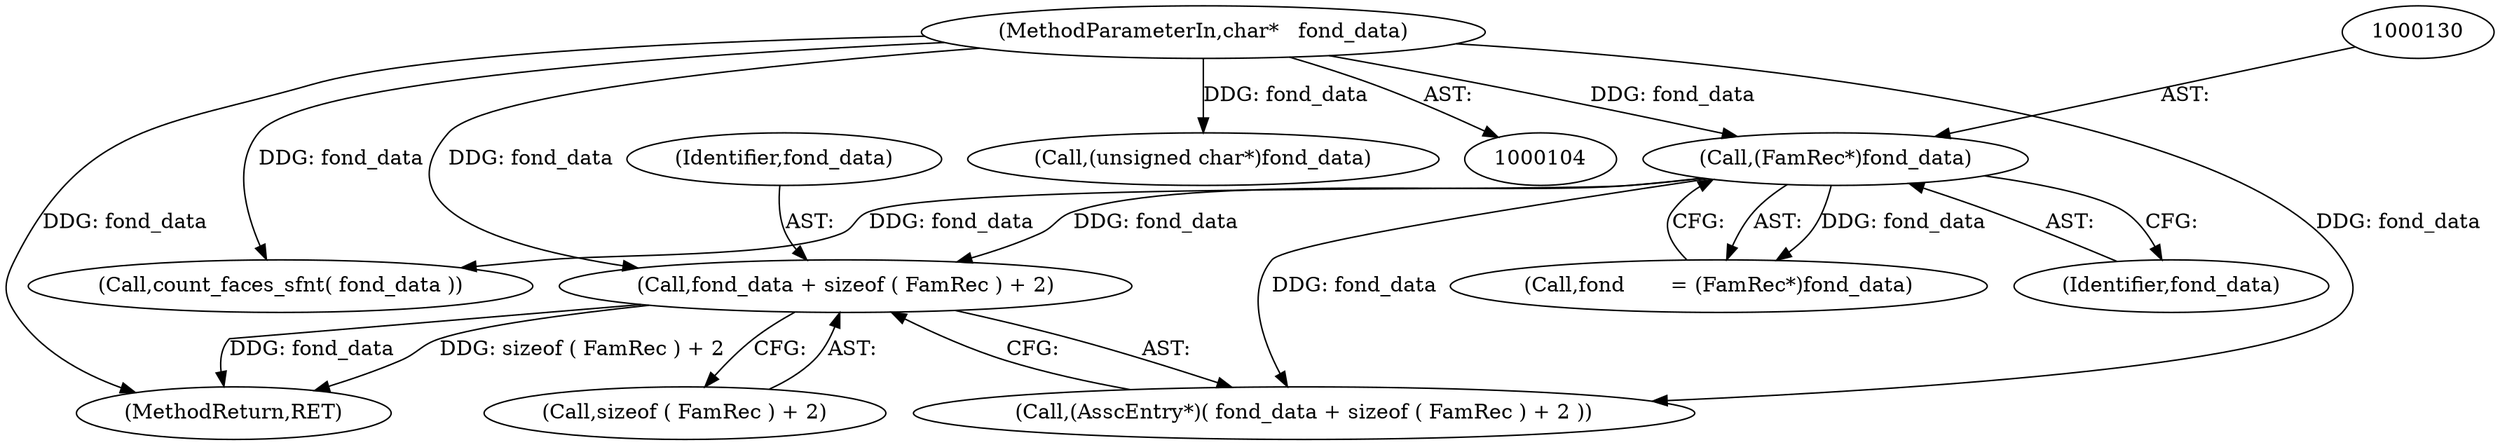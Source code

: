 digraph "0_savannah_18a8f0d9943369449bc4de92d411c78fb08d616c@API" {
"1000136" [label="(Call,fond_data + sizeof ( FamRec ) + 2)"];
"1000129" [label="(Call,(FamRec*)fond_data)"];
"1000105" [label="(MethodParameterIn,char*   fond_data)"];
"1000131" [label="(Identifier,fond_data)"];
"1000153" [label="(Call,count_faces_sfnt( fond_data ))"];
"1000403" [label="(MethodReturn,RET)"];
"1000129" [label="(Call,(FamRec*)fond_data)"];
"1000134" [label="(Call,(AsscEntry*)( fond_data + sizeof ( FamRec ) + 2 ))"];
"1000137" [label="(Identifier,fond_data)"];
"1000136" [label="(Call,fond_data + sizeof ( FamRec ) + 2)"];
"1000138" [label="(Call,sizeof ( FamRec ) + 2)"];
"1000105" [label="(MethodParameterIn,char*   fond_data)"];
"1000127" [label="(Call,fond       = (FamRec*)fond_data)"];
"1000206" [label="(Call,(unsigned char*)fond_data)"];
"1000136" -> "1000134"  [label="AST: "];
"1000136" -> "1000138"  [label="CFG: "];
"1000137" -> "1000136"  [label="AST: "];
"1000138" -> "1000136"  [label="AST: "];
"1000134" -> "1000136"  [label="CFG: "];
"1000136" -> "1000403"  [label="DDG: sizeof ( FamRec ) + 2"];
"1000136" -> "1000403"  [label="DDG: fond_data"];
"1000129" -> "1000136"  [label="DDG: fond_data"];
"1000105" -> "1000136"  [label="DDG: fond_data"];
"1000129" -> "1000127"  [label="AST: "];
"1000129" -> "1000131"  [label="CFG: "];
"1000130" -> "1000129"  [label="AST: "];
"1000131" -> "1000129"  [label="AST: "];
"1000127" -> "1000129"  [label="CFG: "];
"1000129" -> "1000127"  [label="DDG: fond_data"];
"1000105" -> "1000129"  [label="DDG: fond_data"];
"1000129" -> "1000134"  [label="DDG: fond_data"];
"1000129" -> "1000153"  [label="DDG: fond_data"];
"1000105" -> "1000104"  [label="AST: "];
"1000105" -> "1000403"  [label="DDG: fond_data"];
"1000105" -> "1000134"  [label="DDG: fond_data"];
"1000105" -> "1000153"  [label="DDG: fond_data"];
"1000105" -> "1000206"  [label="DDG: fond_data"];
}

